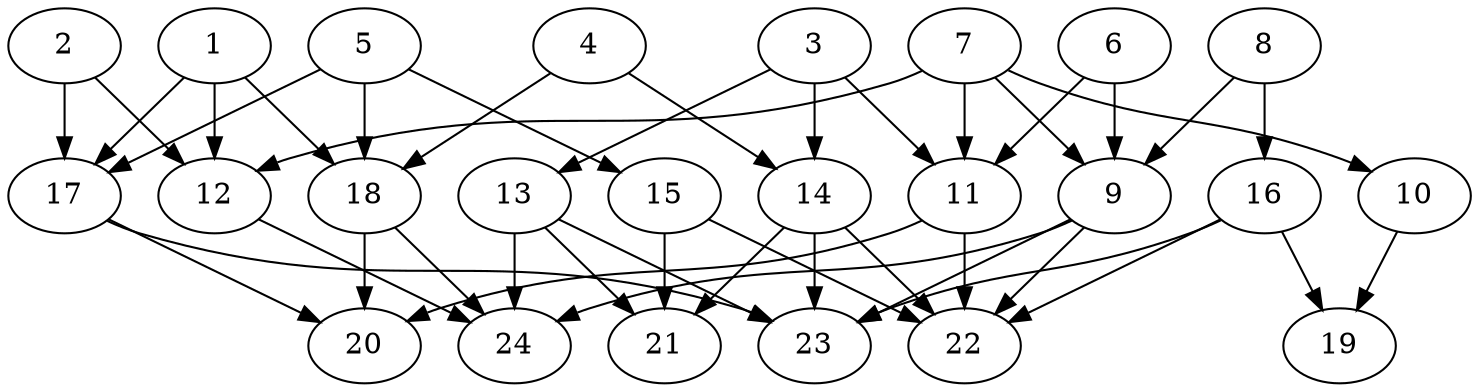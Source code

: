 // DAG (tier=2-normal, mode=compute, n=24, ccr=0.397, fat=0.687, density=0.490, regular=0.533, jump=0.101, mindata=524288, maxdata=8388608)
// DAG automatically generated by daggen at Sun Aug 24 16:33:33 2025
// /home/ermia/Project/Environments/daggen/bin/daggen --dot --ccr 0.397 --fat 0.687 --regular 0.533 --density 0.490 --jump 0.101 --mindata 524288 --maxdata 8388608 -n 24 
digraph G {
  1 [size="2486448122398507008", alpha="0.15", expect_size="1243224061199253504"]
  1 -> 12 [size ="14682823852032"]
  1 -> 17 [size ="14682823852032"]
  1 -> 18 [size ="14682823852032"]
  2 [size="49886659371139064", alpha="0.09", expect_size="24943329685569532"]
  2 -> 12 [size ="124727997759488"]
  2 -> 17 [size ="124727997759488"]
  3 [size="81845996304203776000", alpha="0.00", expect_size="40922998152101888000"]
  3 -> 11 [size ="150807039180800"]
  3 -> 13 [size ="150807039180800"]
  3 -> 14 [size ="150807039180800"]
  4 [size="148308281668172384", alpha="0.05", expect_size="74154140834086192"]
  4 -> 14 [size ="61515877056512"]
  4 -> 18 [size ="61515877056512"]
  5 [size="312914829615922176", alpha="0.08", expect_size="156457414807961088"]
  5 -> 15 [size ="245881810976768"]
  5 -> 17 [size ="245881810976768"]
  5 -> 18 [size ="245881810976768"]
  6 [size="26163170019220440", alpha="0.11", expect_size="13081585009610220"]
  6 -> 9 [size ="493235252232192"]
  6 -> 11 [size ="493235252232192"]
  7 [size="5297029711273806", alpha="0.15", expect_size="2648514855636903"]
  7 -> 9 [size ="123051651891200"]
  7 -> 10 [size ="123051651891200"]
  7 -> 11 [size ="123051651891200"]
  7 -> 12 [size ="123051651891200"]
  8 [size="11278003224969216000", alpha="0.06", expect_size="5639001612484608000"]
  8 -> 9 [size ="40232602828800"]
  8 -> 16 [size ="40232602828800"]
  9 [size="36689684172111872000", alpha="0.16", expect_size="18344842086055936000"]
  9 -> 22 [size ="88332251955200"]
  9 -> 23 [size ="88332251955200"]
  9 -> 24 [size ="88332251955200"]
  10 [size="165598229994988864", alpha="0.05", expect_size="82799114997494432"]
  10 -> 19 [size ="325377192886272"]
  11 [size="47673567280736763904", alpha="0.14", expect_size="23836783640368381952"]
  11 -> 20 [size ="105182079746048"]
  11 -> 22 [size ="105182079746048"]
  12 [size="4350595694163116", alpha="0.05", expect_size="2175297847081558"]
  12 -> 24 [size ="211986239455232"]
  13 [size="11081976369706126", alpha="0.10", expect_size="5540988184853063"]
  13 -> 21 [size ="211986239455232"]
  13 -> 23 [size ="211986239455232"]
  13 -> 24 [size ="211986239455232"]
  14 [size="7740985461346470", alpha="0.01", expect_size="3870492730673235"]
  14 -> 21 [size ="216565010137088"]
  14 -> 22 [size ="216565010137088"]
  14 -> 23 [size ="216565010137088"]
  15 [size="3226256282084179968", alpha="0.07", expect_size="1613128141042089984"]
  15 -> 21 [size ="17467170619392"]
  15 -> 22 [size ="17467170619392"]
  16 [size="13617127635111903232", alpha="0.12", expect_size="6808563817555951616"]
  16 -> 19 [size ="45619129352192"]
  16 -> 22 [size ="45619129352192"]
  16 -> 23 [size ="45619129352192"]
  17 [size="1628316385904980", alpha="0.19", expect_size="814158192952490"]
  17 -> 20 [size ="32720814080000"]
  17 -> 23 [size ="32720814080000"]
  18 [size="15639561976872022", alpha="0.04", expect_size="7819780988436011"]
  18 -> 20 [size ="374992554426368"]
  18 -> 24 [size ="374992554426368"]
  19 [size="29633520544044285952", alpha="0.18", expect_size="14816760272022142976"]
  20 [size="12763846534798438", alpha="0.04", expect_size="6381923267399219"]
  21 [size="461475437240301504", alpha="0.03", expect_size="230737718620150752"]
  22 [size="111472990873585264", alpha="0.07", expect_size="55736495436792632"]
  23 [size="103021349602326478848", alpha="0.15", expect_size="51510674801163239424"]
  24 [size="3529634610321902", alpha="0.12", expect_size="1764817305160951"]
}